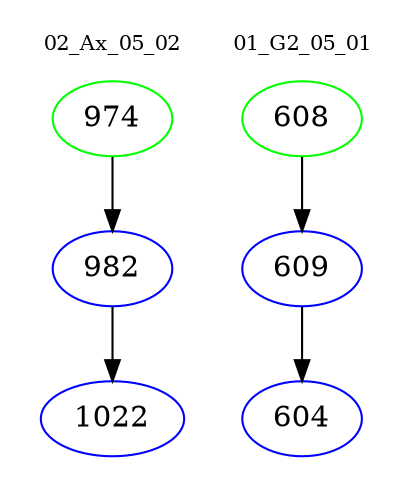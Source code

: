 digraph{
subgraph cluster_0 {
color = white
label = "02_Ax_05_02";
fontsize=10;
T0_974 [label="974", color="green"]
T0_974 -> T0_982 [color="black"]
T0_982 [label="982", color="blue"]
T0_982 -> T0_1022 [color="black"]
T0_1022 [label="1022", color="blue"]
}
subgraph cluster_1 {
color = white
label = "01_G2_05_01";
fontsize=10;
T1_608 [label="608", color="green"]
T1_608 -> T1_609 [color="black"]
T1_609 [label="609", color="blue"]
T1_609 -> T1_604 [color="black"]
T1_604 [label="604", color="blue"]
}
}
